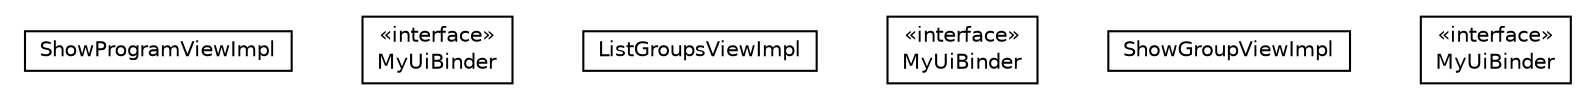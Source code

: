 #!/usr/local/bin/dot
#
# Class diagram 
# Generated by UMLGraph version 5.4 (http://www.umlgraph.org/)
#

digraph G {
	edge [fontname="Helvetica",fontsize=10,labelfontname="Helvetica",labelfontsize=10];
	node [fontname="Helvetica",fontsize=10,shape=plaintext];
	nodesep=0.25;
	ranksep=0.5;
	// hu.sch.kfc.client.ui.view.impl.ShowProgramViewImpl
	c767 [label=<<table title="hu.sch.kfc.client.ui.view.impl.ShowProgramViewImpl" border="0" cellborder="1" cellspacing="0" cellpadding="2" port="p" href="./ShowProgramViewImpl.html">
		<tr><td><table border="0" cellspacing="0" cellpadding="1">
<tr><td align="center" balign="center"> ShowProgramViewImpl </td></tr>
		</table></td></tr>
		</table>>, URL="./ShowProgramViewImpl.html", fontname="Helvetica", fontcolor="black", fontsize=10.0];
	// hu.sch.kfc.client.ui.view.impl.ShowProgramViewImpl.MyUiBinder
	c768 [label=<<table title="hu.sch.kfc.client.ui.view.impl.ShowProgramViewImpl.MyUiBinder" border="0" cellborder="1" cellspacing="0" cellpadding="2" port="p" href="./ShowProgramViewImpl.MyUiBinder.html">
		<tr><td><table border="0" cellspacing="0" cellpadding="1">
<tr><td align="center" balign="center"> &#171;interface&#187; </td></tr>
<tr><td align="center" balign="center"> MyUiBinder </td></tr>
		</table></td></tr>
		</table>>, URL="./ShowProgramViewImpl.MyUiBinder.html", fontname="Helvetica", fontcolor="black", fontsize=10.0];
	// hu.sch.kfc.client.ui.view.impl.ListGroupsViewImpl
	c769 [label=<<table title="hu.sch.kfc.client.ui.view.impl.ListGroupsViewImpl" border="0" cellborder="1" cellspacing="0" cellpadding="2" port="p" href="./ListGroupsViewImpl.html">
		<tr><td><table border="0" cellspacing="0" cellpadding="1">
<tr><td align="center" balign="center"> ListGroupsViewImpl </td></tr>
		</table></td></tr>
		</table>>, URL="./ListGroupsViewImpl.html", fontname="Helvetica", fontcolor="black", fontsize=10.0];
	// hu.sch.kfc.client.ui.view.impl.ListGroupsViewImpl.MyUiBinder
	c770 [label=<<table title="hu.sch.kfc.client.ui.view.impl.ListGroupsViewImpl.MyUiBinder" border="0" cellborder="1" cellspacing="0" cellpadding="2" port="p" href="./ListGroupsViewImpl.MyUiBinder.html">
		<tr><td><table border="0" cellspacing="0" cellpadding="1">
<tr><td align="center" balign="center"> &#171;interface&#187; </td></tr>
<tr><td align="center" balign="center"> MyUiBinder </td></tr>
		</table></td></tr>
		</table>>, URL="./ListGroupsViewImpl.MyUiBinder.html", fontname="Helvetica", fontcolor="black", fontsize=10.0];
	// hu.sch.kfc.client.ui.view.impl.ShowGroupViewImpl
	c771 [label=<<table title="hu.sch.kfc.client.ui.view.impl.ShowGroupViewImpl" border="0" cellborder="1" cellspacing="0" cellpadding="2" port="p" href="./ShowGroupViewImpl.html">
		<tr><td><table border="0" cellspacing="0" cellpadding="1">
<tr><td align="center" balign="center"> ShowGroupViewImpl </td></tr>
		</table></td></tr>
		</table>>, URL="./ShowGroupViewImpl.html", fontname="Helvetica", fontcolor="black", fontsize=10.0];
	// hu.sch.kfc.client.ui.view.impl.ShowGroupViewImpl.MyUiBinder
	c772 [label=<<table title="hu.sch.kfc.client.ui.view.impl.ShowGroupViewImpl.MyUiBinder" border="0" cellborder="1" cellspacing="0" cellpadding="2" port="p" href="./ShowGroupViewImpl.MyUiBinder.html">
		<tr><td><table border="0" cellspacing="0" cellpadding="1">
<tr><td align="center" balign="center"> &#171;interface&#187; </td></tr>
<tr><td align="center" balign="center"> MyUiBinder </td></tr>
		</table></td></tr>
		</table>>, URL="./ShowGroupViewImpl.MyUiBinder.html", fontname="Helvetica", fontcolor="black", fontsize=10.0];
}


